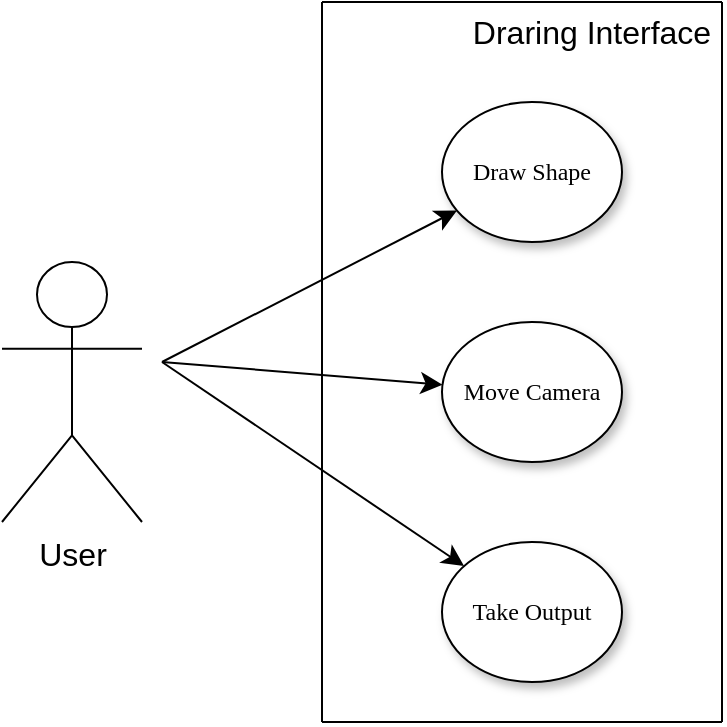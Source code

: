 <mxfile version="22.1.16" type="device">
  <diagram name="Page-1" id="42789a77-a242-8287-6e28-9cd8cfd52e62">
    <mxGraphModel dx="2049" dy="1174" grid="1" gridSize="10" guides="1" tooltips="1" connect="1" arrows="1" fold="1" page="1" pageScale="1" pageWidth="1100" pageHeight="850" background="none" math="0" shadow="0">
      <root>
        <mxCell id="0" />
        <mxCell id="1" parent="0" />
        <mxCell id="1ea317790d2ca983-9" value="Draw Shape" style="ellipse;whiteSpace=wrap;html=1;rounded=0;shadow=1;comic=0;labelBackgroundColor=none;strokeWidth=1;fontFamily=Verdana;fontSize=12;align=center;" parent="1" vertex="1">
          <mxGeometry x="460" y="130" width="90" height="70" as="geometry" />
        </mxCell>
        <mxCell id="1ea317790d2ca983-10" value="&lt;span&gt;Move Camera&lt;/span&gt;" style="ellipse;whiteSpace=wrap;html=1;rounded=0;shadow=1;comic=0;labelBackgroundColor=none;strokeWidth=1;fontFamily=Verdana;fontSize=12;align=center;" parent="1" vertex="1">
          <mxGeometry x="460" y="240" width="90" height="70" as="geometry" />
        </mxCell>
        <mxCell id="1ea317790d2ca983-11" value="&lt;span&gt;Take Output&lt;/span&gt;" style="ellipse;whiteSpace=wrap;html=1;rounded=0;shadow=1;comic=0;labelBackgroundColor=none;strokeWidth=1;fontFamily=Verdana;fontSize=12;align=center;" parent="1" vertex="1">
          <mxGeometry x="460" y="350" width="90" height="70" as="geometry" />
        </mxCell>
        <mxCell id="Rj-r5S0b39hvhrFit9A1-2" value="" style="endArrow=none;html=1;rounded=0;fontSize=12;startSize=8;endSize=8;curved=1;" edge="1" parent="1">
          <mxGeometry width="50" height="50" relative="1" as="geometry">
            <mxPoint x="600" y="440" as="sourcePoint" />
            <mxPoint x="600" y="80" as="targetPoint" />
          </mxGeometry>
        </mxCell>
        <mxCell id="Rj-r5S0b39hvhrFit9A1-3" value="" style="endArrow=none;html=1;rounded=0;fontSize=12;startSize=8;endSize=8;curved=1;" edge="1" parent="1">
          <mxGeometry width="50" height="50" relative="1" as="geometry">
            <mxPoint x="400" y="440" as="sourcePoint" />
            <mxPoint x="400" y="80" as="targetPoint" />
          </mxGeometry>
        </mxCell>
        <mxCell id="Rj-r5S0b39hvhrFit9A1-4" value="" style="endArrow=none;html=1;rounded=0;fontSize=12;startSize=8;endSize=8;curved=1;" edge="1" parent="1">
          <mxGeometry width="50" height="50" relative="1" as="geometry">
            <mxPoint x="400" y="440" as="sourcePoint" />
            <mxPoint x="600" y="440" as="targetPoint" />
          </mxGeometry>
        </mxCell>
        <mxCell id="Rj-r5S0b39hvhrFit9A1-5" value="" style="endArrow=none;html=1;rounded=0;fontSize=12;startSize=8;endSize=8;curved=1;" edge="1" parent="1">
          <mxGeometry width="50" height="50" relative="1" as="geometry">
            <mxPoint x="400" y="80" as="sourcePoint" />
            <mxPoint x="600" y="80" as="targetPoint" />
          </mxGeometry>
        </mxCell>
        <mxCell id="Rj-r5S0b39hvhrFit9A1-6" value="User" style="shape=umlActor;verticalLabelPosition=bottom;verticalAlign=top;html=1;outlineConnect=0;fontSize=16;" vertex="1" parent="1">
          <mxGeometry x="240" y="210" width="70" height="130" as="geometry" />
        </mxCell>
        <mxCell id="Rj-r5S0b39hvhrFit9A1-8" value="" style="endArrow=classic;html=1;rounded=0;fontSize=12;startSize=8;endSize=8;curved=1;" edge="1" parent="1" target="1ea317790d2ca983-9">
          <mxGeometry width="50" height="50" relative="1" as="geometry">
            <mxPoint x="320" y="260" as="sourcePoint" />
            <mxPoint x="380" y="210" as="targetPoint" />
          </mxGeometry>
        </mxCell>
        <mxCell id="Rj-r5S0b39hvhrFit9A1-9" value="" style="endArrow=classic;html=1;rounded=0;fontSize=12;startSize=8;endSize=8;curved=1;" edge="1" parent="1" target="1ea317790d2ca983-10">
          <mxGeometry width="50" height="50" relative="1" as="geometry">
            <mxPoint x="320" y="260" as="sourcePoint" />
            <mxPoint x="328" y="510" as="targetPoint" />
          </mxGeometry>
        </mxCell>
        <mxCell id="Rj-r5S0b39hvhrFit9A1-10" value="" style="endArrow=classic;html=1;rounded=0;fontSize=12;startSize=8;endSize=8;curved=1;" edge="1" parent="1" target="1ea317790d2ca983-11">
          <mxGeometry width="50" height="50" relative="1" as="geometry">
            <mxPoint x="320" y="260" as="sourcePoint" />
            <mxPoint x="488" y="205" as="targetPoint" />
          </mxGeometry>
        </mxCell>
        <mxCell id="Rj-r5S0b39hvhrFit9A1-11" value="Draring Interface" style="text;html=1;strokeColor=none;fillColor=none;align=center;verticalAlign=middle;whiteSpace=wrap;rounded=0;fontSize=16;" vertex="1" parent="1">
          <mxGeometry x="470" y="80" width="130" height="30" as="geometry" />
        </mxCell>
      </root>
    </mxGraphModel>
  </diagram>
</mxfile>
